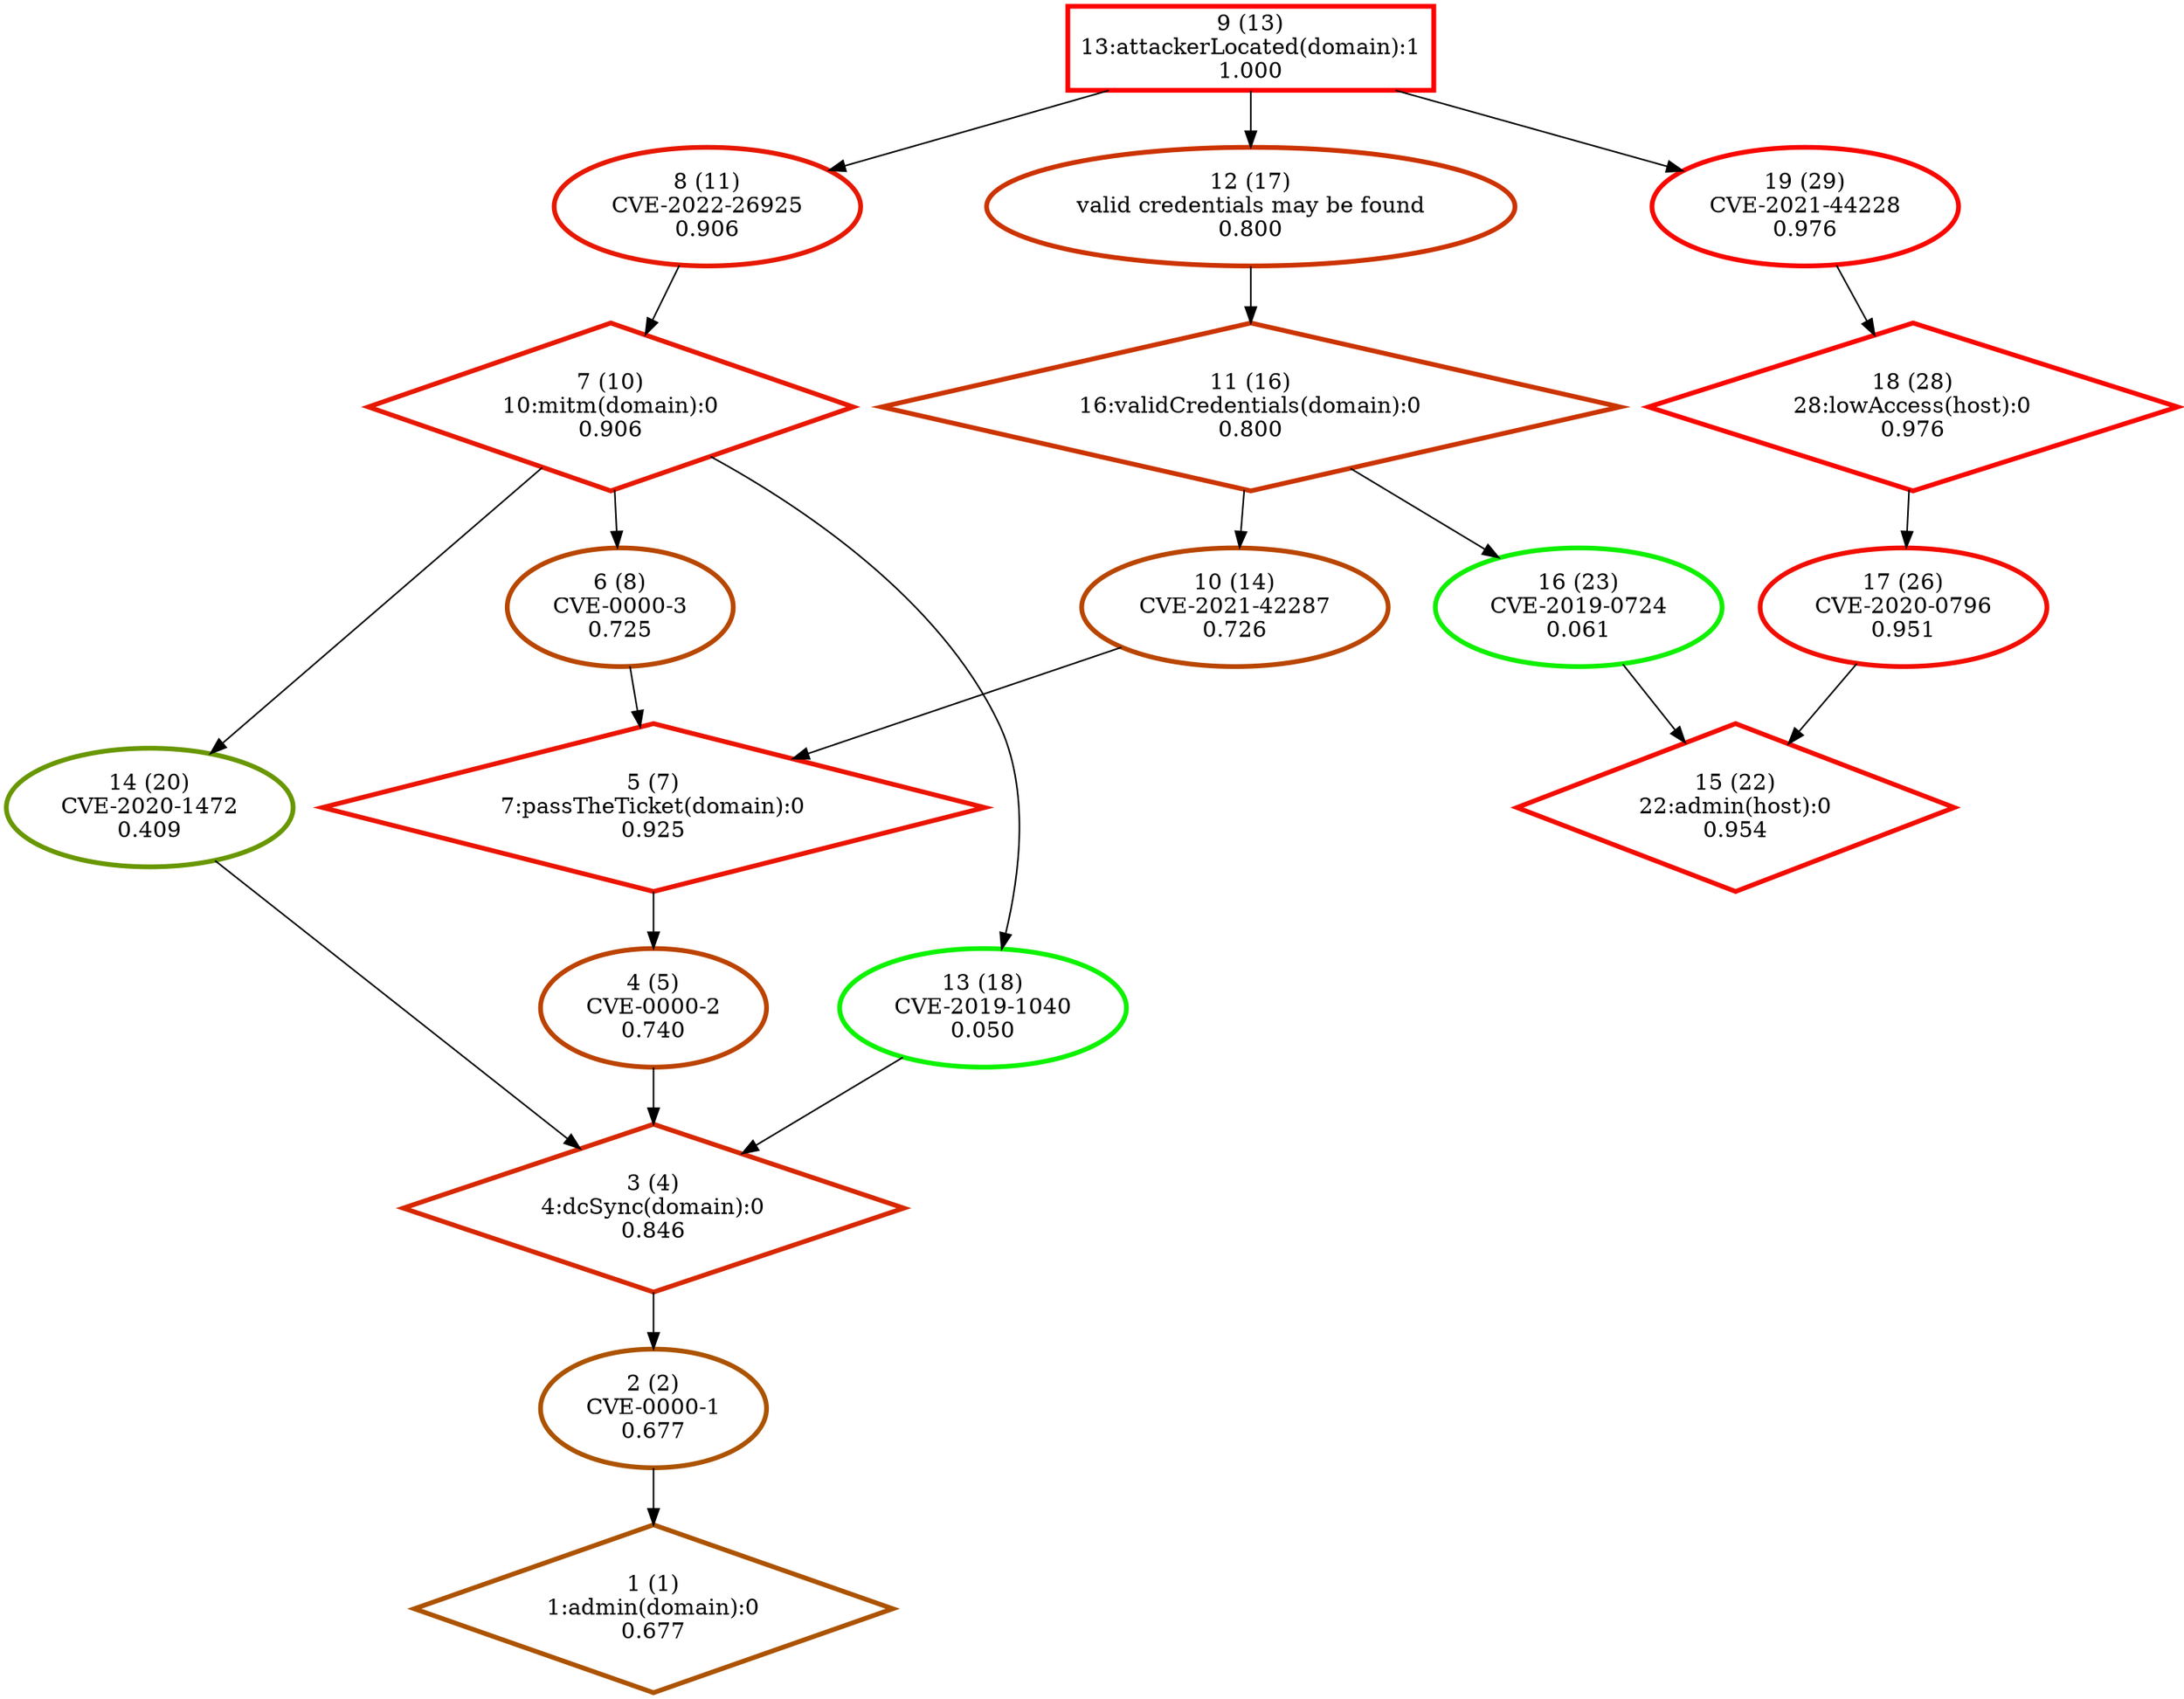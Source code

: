 digraph G {
  1 [label="1 (1)\n1:admin(domain):0\n0.677", color="#AC5300", penwidth=3, shape="diamond"];
  2 [label="2 (2)\nCVE-0000-1\n0.677", color="#AC5300", penwidth=3, shape="ellipse"];
  3 [label="3 (4)\n4:dcSync(domain):0\n0.846", color="#D72800", penwidth=3, shape="diamond"];
  4 [label="4 (5)\nCVE-0000-2\n0.740", color="#BC4300", penwidth=3, shape="ellipse"];
  5 [label="5 (7)\n7:passTheTicket(domain):0\n0.925", color="#EB1400", penwidth=3, shape="diamond"];
  6 [label="6 (8)\nCVE-0000-3\n0.725", color="#B84700", penwidth=3, shape="ellipse"];
  7 [label="7 (10)\n10:mitm(domain):0\n0.906", color="#E71800", penwidth=3, shape="diamond"];
  8 [label="8 (11)\nCVE-2022-26925\n0.906", color="#E71800", penwidth=3, shape="ellipse"];
  9 [label="9 (13)\n13:attackerLocated(domain):1\n1.000", color="#FF0000", penwidth=3, shape="box"];
  10 [label="10 (14)\nCVE-2021-42287\n0.726", color="#B94600", penwidth=3, shape="ellipse"];
  11 [label="11 (16)\n16:validCredentials(domain):0\n0.800", color="#CB3400", penwidth=3, shape="diamond"];
  12 [label="12 (17)\nvalid credentials may be found\n0.800", color="#CC3300", penwidth=3, shape="ellipse"];
  13 [label="13 (18)\nCVE-2019-1040\n0.050", color="#0CF300", penwidth=3, shape="ellipse"];
  14 [label="14 (20)\nCVE-2020-1472\n0.409", color="#689700", penwidth=3, shape="ellipse"];
  15 [label="15 (22)\n22:admin(host):0\n0.954", color="#F30C00", penwidth=3, shape="diamond"];
  16 [label="16 (23)\nCVE-2019-0724\n0.061", color="#0FF000", penwidth=3, shape="ellipse"];
  17 [label="17 (26)\nCVE-2020-0796\n0.951", color="#F20D00", penwidth=3, shape="ellipse"];
  18 [label="18 (28)\n28:lowAccess(host):0\n0.976", color="#F80700", penwidth=3, shape="diamond"];
  19 [label="19 (29)\nCVE-2021-44228\n0.976", color="#F80700", penwidth=3, shape="ellipse"];
  9 -> 8;
  9 -> 12;
  9 -> 19;
  8 -> 7;
  7 -> 6;
  7 -> 13;
  7 -> 14;
  6 -> 5;
  5 -> 4;
  12 -> 11;
  11 -> 10;
  11 -> 16;
  10 -> 5;
  4 -> 3;
  3 -> 2;
  13 -> 3;
  14 -> 3;
  2 -> 1;
  16 -> 15;
  19 -> 18;
  18 -> 17;
  17 -> 15;
}